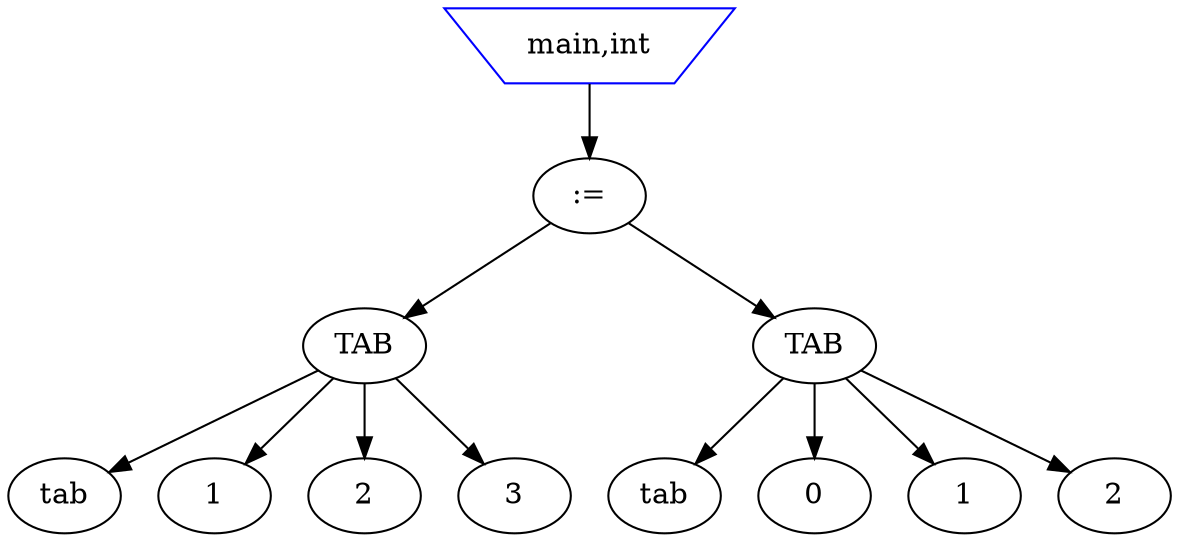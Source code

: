 digraph diagram1 {
//programme
node_1 [label="main,int" shape=invtrapezium color=blue];//fonction
 node_2 [label=":=" ];//affectation
node_3 [label="TAB"];//Tableau
node_4 [label="tab"];//Identificateur
node_3 -> node_4
node_5 [label="1" ];//expression3
node_3 -> node_5
node_6 [label="2" ];//expression3
node_3 -> node_6
node_7 [label="3" ];//expression3
node_3 -> node_7
node_8 [label="TAB"];//Tableau
node_9 [label="tab"];//Identificateur
node_8 -> node_9
node_10 [label="0" ];//expression3
node_8 -> node_10
node_11 [label="1" ];//expression3
node_8 -> node_11
node_12 [label="2" ];//expression3
node_8 -> node_12
node_2 -> node_3
node_2 -> node_8
node_1 -> node_2
}
